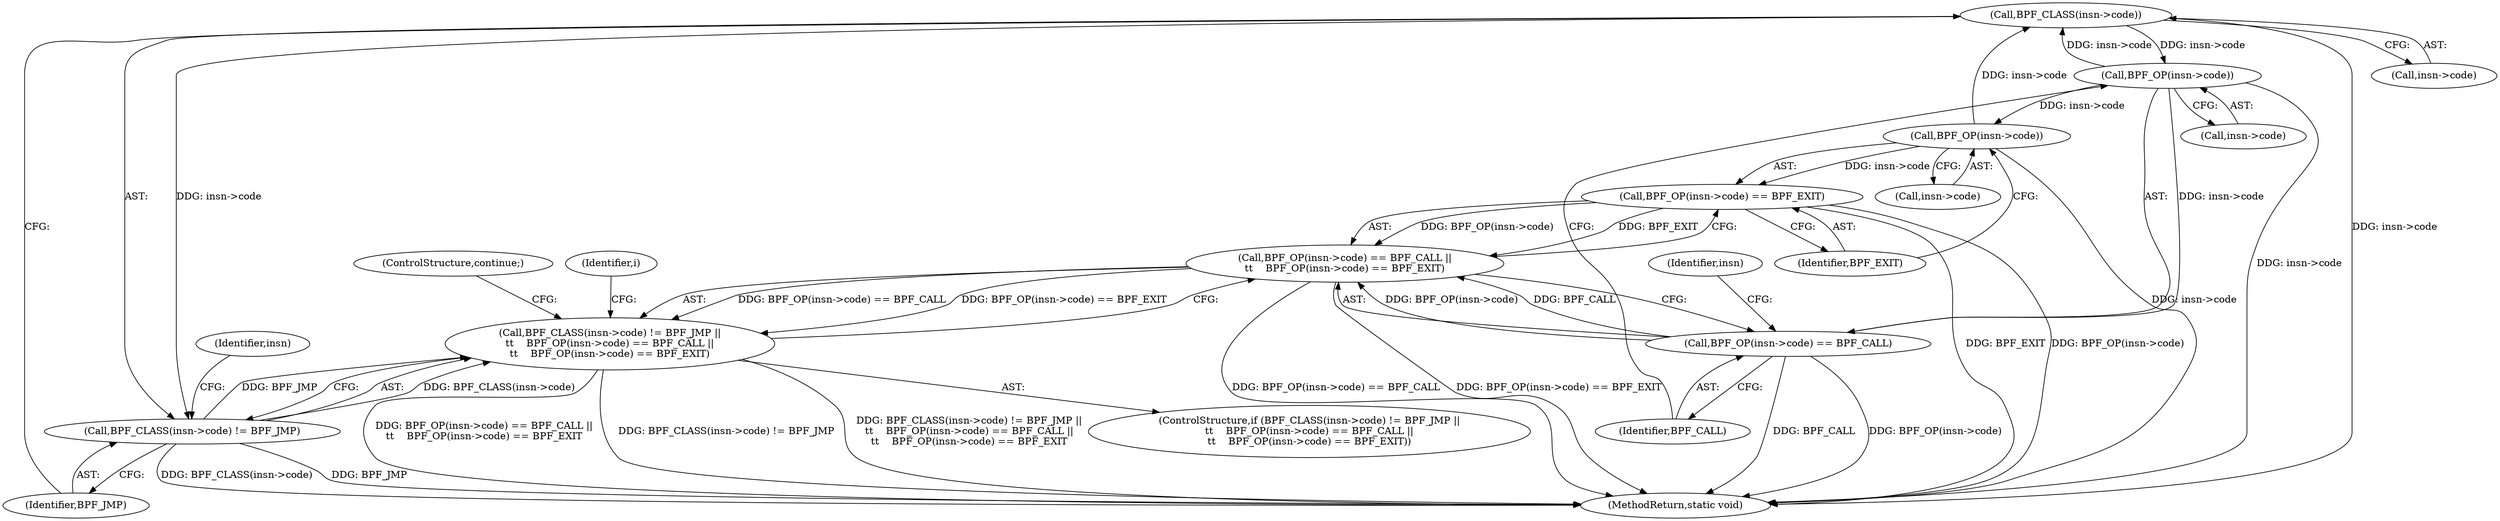 digraph "0_linux_a1b14d27ed0965838350f1377ff97c93ee383492@pointer" {
"1000135" [label="(Call,BPF_CLASS(insn->code))"];
"1000148" [label="(Call,BPF_OP(insn->code))"];
"1000142" [label="(Call,BPF_OP(insn->code))"];
"1000135" [label="(Call,BPF_CLASS(insn->code))"];
"1000134" [label="(Call,BPF_CLASS(insn->code) != BPF_JMP)"];
"1000133" [label="(Call,BPF_CLASS(insn->code) != BPF_JMP ||\n\t\t    BPF_OP(insn->code) == BPF_CALL ||\n\t\t    BPF_OP(insn->code) == BPF_EXIT)"];
"1000141" [label="(Call,BPF_OP(insn->code) == BPF_CALL)"];
"1000140" [label="(Call,BPF_OP(insn->code) == BPF_CALL ||\n\t\t    BPF_OP(insn->code) == BPF_EXIT)"];
"1000147" [label="(Call,BPF_OP(insn->code) == BPF_EXIT)"];
"1000141" [label="(Call,BPF_OP(insn->code) == BPF_CALL)"];
"1000144" [label="(Identifier,insn)"];
"1000147" [label="(Call,BPF_OP(insn->code) == BPF_EXIT)"];
"1000152" [label="(Identifier,BPF_EXIT)"];
"1000157" [label="(Identifier,i)"];
"1000150" [label="(Identifier,insn)"];
"1000135" [label="(Call,BPF_CLASS(insn->code))"];
"1000139" [label="(Identifier,BPF_JMP)"];
"1000146" [label="(Identifier,BPF_CALL)"];
"1000197" [label="(MethodReturn,static void)"];
"1000149" [label="(Call,insn->code)"];
"1000142" [label="(Call,BPF_OP(insn->code))"];
"1000132" [label="(ControlStructure,if (BPF_CLASS(insn->code) != BPF_JMP ||\n\t\t    BPF_OP(insn->code) == BPF_CALL ||\n\t\t    BPF_OP(insn->code) == BPF_EXIT))"];
"1000134" [label="(Call,BPF_CLASS(insn->code) != BPF_JMP)"];
"1000136" [label="(Call,insn->code)"];
"1000133" [label="(Call,BPF_CLASS(insn->code) != BPF_JMP ||\n\t\t    BPF_OP(insn->code) == BPF_CALL ||\n\t\t    BPF_OP(insn->code) == BPF_EXIT)"];
"1000140" [label="(Call,BPF_OP(insn->code) == BPF_CALL ||\n\t\t    BPF_OP(insn->code) == BPF_EXIT)"];
"1000148" [label="(Call,BPF_OP(insn->code))"];
"1000153" [label="(ControlStructure,continue;)"];
"1000143" [label="(Call,insn->code)"];
"1000135" -> "1000134"  [label="AST: "];
"1000135" -> "1000136"  [label="CFG: "];
"1000136" -> "1000135"  [label="AST: "];
"1000139" -> "1000135"  [label="CFG: "];
"1000135" -> "1000197"  [label="DDG: insn->code"];
"1000135" -> "1000134"  [label="DDG: insn->code"];
"1000148" -> "1000135"  [label="DDG: insn->code"];
"1000142" -> "1000135"  [label="DDG: insn->code"];
"1000135" -> "1000142"  [label="DDG: insn->code"];
"1000148" -> "1000147"  [label="AST: "];
"1000148" -> "1000149"  [label="CFG: "];
"1000149" -> "1000148"  [label="AST: "];
"1000152" -> "1000148"  [label="CFG: "];
"1000148" -> "1000197"  [label="DDG: insn->code"];
"1000148" -> "1000147"  [label="DDG: insn->code"];
"1000142" -> "1000148"  [label="DDG: insn->code"];
"1000142" -> "1000141"  [label="AST: "];
"1000142" -> "1000143"  [label="CFG: "];
"1000143" -> "1000142"  [label="AST: "];
"1000146" -> "1000142"  [label="CFG: "];
"1000142" -> "1000197"  [label="DDG: insn->code"];
"1000142" -> "1000141"  [label="DDG: insn->code"];
"1000134" -> "1000133"  [label="AST: "];
"1000134" -> "1000139"  [label="CFG: "];
"1000139" -> "1000134"  [label="AST: "];
"1000144" -> "1000134"  [label="CFG: "];
"1000133" -> "1000134"  [label="CFG: "];
"1000134" -> "1000197"  [label="DDG: BPF_JMP"];
"1000134" -> "1000197"  [label="DDG: BPF_CLASS(insn->code)"];
"1000134" -> "1000133"  [label="DDG: BPF_CLASS(insn->code)"];
"1000134" -> "1000133"  [label="DDG: BPF_JMP"];
"1000133" -> "1000132"  [label="AST: "];
"1000133" -> "1000140"  [label="CFG: "];
"1000140" -> "1000133"  [label="AST: "];
"1000153" -> "1000133"  [label="CFG: "];
"1000157" -> "1000133"  [label="CFG: "];
"1000133" -> "1000197"  [label="DDG: BPF_OP(insn->code) == BPF_CALL ||\n\t\t    BPF_OP(insn->code) == BPF_EXIT"];
"1000133" -> "1000197"  [label="DDG: BPF_CLASS(insn->code) != BPF_JMP"];
"1000133" -> "1000197"  [label="DDG: BPF_CLASS(insn->code) != BPF_JMP ||\n\t\t    BPF_OP(insn->code) == BPF_CALL ||\n\t\t    BPF_OP(insn->code) == BPF_EXIT"];
"1000140" -> "1000133"  [label="DDG: BPF_OP(insn->code) == BPF_CALL"];
"1000140" -> "1000133"  [label="DDG: BPF_OP(insn->code) == BPF_EXIT"];
"1000141" -> "1000140"  [label="AST: "];
"1000141" -> "1000146"  [label="CFG: "];
"1000146" -> "1000141"  [label="AST: "];
"1000150" -> "1000141"  [label="CFG: "];
"1000140" -> "1000141"  [label="CFG: "];
"1000141" -> "1000197"  [label="DDG: BPF_OP(insn->code)"];
"1000141" -> "1000197"  [label="DDG: BPF_CALL"];
"1000141" -> "1000140"  [label="DDG: BPF_OP(insn->code)"];
"1000141" -> "1000140"  [label="DDG: BPF_CALL"];
"1000140" -> "1000147"  [label="CFG: "];
"1000147" -> "1000140"  [label="AST: "];
"1000140" -> "1000197"  [label="DDG: BPF_OP(insn->code) == BPF_CALL"];
"1000140" -> "1000197"  [label="DDG: BPF_OP(insn->code) == BPF_EXIT"];
"1000147" -> "1000140"  [label="DDG: BPF_OP(insn->code)"];
"1000147" -> "1000140"  [label="DDG: BPF_EXIT"];
"1000147" -> "1000152"  [label="CFG: "];
"1000152" -> "1000147"  [label="AST: "];
"1000147" -> "1000197"  [label="DDG: BPF_EXIT"];
"1000147" -> "1000197"  [label="DDG: BPF_OP(insn->code)"];
}
